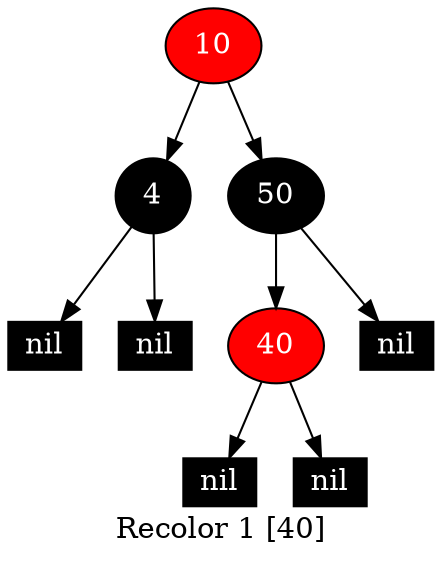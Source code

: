 digraph G {
    label="Recolor 1 [40]";
    node [width=0.5,fontcolor=white,style=filled];
    10 [fillcolor=red]
    10 -> 4
    10 -> 50
    4 [fillcolor=black]
    4 -> NULLl4
    NULLl4 [label="nil",width=0.3,height=0.2,shape=box,fillcolor=black]
    4 -> NULLr4
    NULLr4 [label="nil",width=0.3,height=0.2,shape=box,fillcolor=black]
    50 [fillcolor=black]
    50 -> 40
    50 -> NULLr50
    NULLr50 [label="nil",width=0.3,height=0.2,shape=box,fillcolor=black]
    40 [fillcolor=red]
    40 -> NULLl40
    NULLl40 [label="nil",width=0.3,height=0.2,shape=box,fillcolor=black]
    40 -> NULLr40
    NULLr40 [label="nil",width=0.3,height=0.2,shape=box,fillcolor=black]
}
